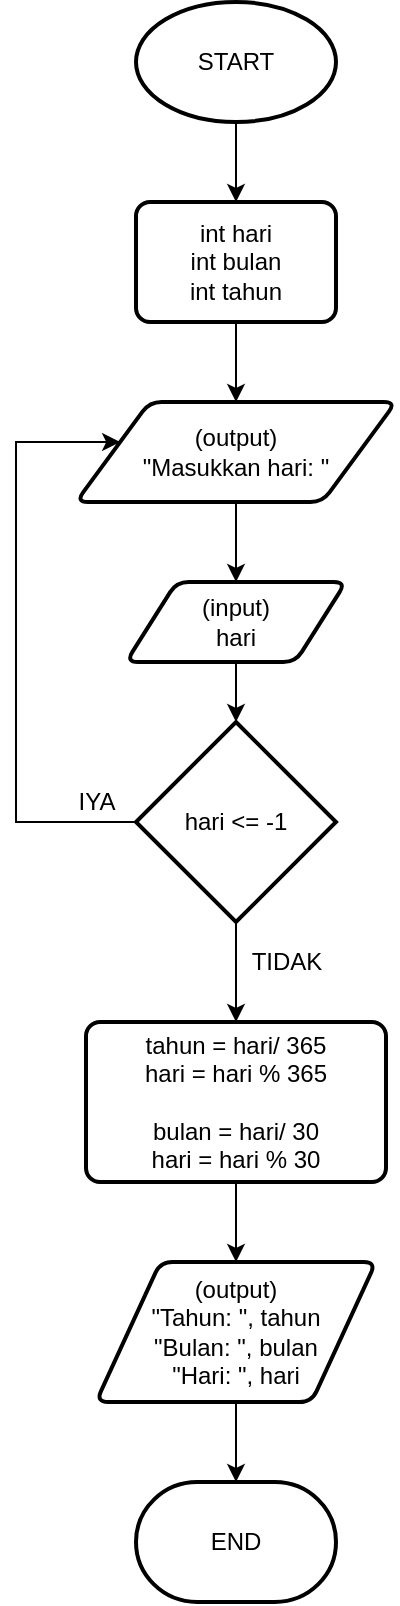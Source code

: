 <mxfile version="15.5.0" type="device"><diagram id="NjavtBtRVCm17nqcyq4P" name="Page-1"><mxGraphModel dx="868" dy="460" grid="1" gridSize="10" guides="1" tooltips="1" connect="1" arrows="1" fold="1" page="1" pageScale="1" pageWidth="827" pageHeight="1169" math="0" shadow="0"><root><mxCell id="0"/><mxCell id="1" parent="0"/><mxCell id="KRdhMwsyTd6CtJy7s9Zo-1" value="" style="edgeStyle=orthogonalEdgeStyle;rounded=0;orthogonalLoop=1;jettySize=auto;html=1;" parent="1" source="KRdhMwsyTd6CtJy7s9Zo-2" target="KRdhMwsyTd6CtJy7s9Zo-4" edge="1"><mxGeometry relative="1" as="geometry"/></mxCell><mxCell id="KRdhMwsyTd6CtJy7s9Zo-2" value="START" style="strokeWidth=2;html=1;shape=mxgraph.flowchart.start_1;whiteSpace=wrap;" parent="1" vertex="1"><mxGeometry x="160" y="30" width="100" height="60" as="geometry"/></mxCell><mxCell id="KRdhMwsyTd6CtJy7s9Zo-3" value="" style="edgeStyle=orthogonalEdgeStyle;rounded=0;orthogonalLoop=1;jettySize=auto;html=1;" parent="1" source="KRdhMwsyTd6CtJy7s9Zo-4" target="KRdhMwsyTd6CtJy7s9Zo-6" edge="1"><mxGeometry relative="1" as="geometry"/></mxCell><mxCell id="KRdhMwsyTd6CtJy7s9Zo-4" value="int hari&lt;br&gt;int bulan&lt;br&gt;int tahun" style="rounded=1;whiteSpace=wrap;html=1;absoluteArcSize=1;arcSize=14;strokeWidth=2;" parent="1" vertex="1"><mxGeometry x="160" y="130" width="100" height="60" as="geometry"/></mxCell><mxCell id="KRdhMwsyTd6CtJy7s9Zo-5" value="" style="edgeStyle=orthogonalEdgeStyle;rounded=0;orthogonalLoop=1;jettySize=auto;html=1;" parent="1" source="KRdhMwsyTd6CtJy7s9Zo-6" target="KRdhMwsyTd6CtJy7s9Zo-8" edge="1"><mxGeometry relative="1" as="geometry"/></mxCell><mxCell id="KRdhMwsyTd6CtJy7s9Zo-6" value="(output)&lt;br&gt;&quot;Masukkan hari: &quot;" style="shape=parallelogram;html=1;strokeWidth=2;perimeter=parallelogramPerimeter;whiteSpace=wrap;rounded=1;arcSize=12;size=0.23;" parent="1" vertex="1"><mxGeometry x="130" y="230" width="160" height="50" as="geometry"/></mxCell><mxCell id="4BYSYGfu1KSv3CtLuxre-3" value="" style="edgeStyle=orthogonalEdgeStyle;rounded=0;orthogonalLoop=1;jettySize=auto;html=1;" parent="1" source="KRdhMwsyTd6CtJy7s9Zo-8" target="4BYSYGfu1KSv3CtLuxre-1" edge="1"><mxGeometry relative="1" as="geometry"/></mxCell><mxCell id="KRdhMwsyTd6CtJy7s9Zo-8" value="(input)&lt;br&gt;hari" style="shape=parallelogram;html=1;strokeWidth=2;perimeter=parallelogramPerimeter;whiteSpace=wrap;rounded=1;arcSize=12;size=0.23;" parent="1" vertex="1"><mxGeometry x="155" y="320" width="110" height="40" as="geometry"/></mxCell><mxCell id="KRdhMwsyTd6CtJy7s9Zo-9" value="" style="edgeStyle=orthogonalEdgeStyle;rounded=0;orthogonalLoop=1;jettySize=auto;html=1;" parent="1" source="KRdhMwsyTd6CtJy7s9Zo-10" target="KRdhMwsyTd6CtJy7s9Zo-12" edge="1"><mxGeometry relative="1" as="geometry"/></mxCell><mxCell id="KRdhMwsyTd6CtJy7s9Zo-10" value="tahun = hari/ 365&lt;br&gt;hari = hari % 365&lt;br&gt;&lt;br&gt;bulan = hari/ 30&lt;br&gt;hari = hari % 30" style="rounded=1;whiteSpace=wrap;html=1;absoluteArcSize=1;arcSize=14;strokeWidth=2;" parent="1" vertex="1"><mxGeometry x="135" y="540" width="150" height="80" as="geometry"/></mxCell><mxCell id="KRdhMwsyTd6CtJy7s9Zo-11" value="" style="edgeStyle=orthogonalEdgeStyle;rounded=0;orthogonalLoop=1;jettySize=auto;html=1;" parent="1" source="KRdhMwsyTd6CtJy7s9Zo-12" target="KRdhMwsyTd6CtJy7s9Zo-13" edge="1"><mxGeometry relative="1" as="geometry"/></mxCell><mxCell id="KRdhMwsyTd6CtJy7s9Zo-12" value="(output)&lt;br&gt;&quot;Tahun: &quot;, tahun&lt;br&gt;&quot;Bulan: &quot;, bulan&lt;br&gt;&quot;Hari: &quot;, hari" style="shape=parallelogram;html=1;strokeWidth=2;perimeter=parallelogramPerimeter;whiteSpace=wrap;rounded=1;arcSize=12;size=0.23;" parent="1" vertex="1"><mxGeometry x="140" y="660" width="140" height="70" as="geometry"/></mxCell><mxCell id="KRdhMwsyTd6CtJy7s9Zo-13" value="END" style="strokeWidth=2;html=1;shape=mxgraph.flowchart.terminator;whiteSpace=wrap;" parent="1" vertex="1"><mxGeometry x="160" y="770" width="100" height="60" as="geometry"/></mxCell><mxCell id="4BYSYGfu1KSv3CtLuxre-2" style="edgeStyle=orthogonalEdgeStyle;rounded=0;orthogonalLoop=1;jettySize=auto;html=1;" parent="1" source="4BYSYGfu1KSv3CtLuxre-1" target="KRdhMwsyTd6CtJy7s9Zo-6" edge="1"><mxGeometry relative="1" as="geometry"><mxPoint x="80" y="250" as="targetPoint"/><Array as="points"><mxPoint x="100" y="440"/><mxPoint x="100" y="250"/></Array></mxGeometry></mxCell><mxCell id="4BYSYGfu1KSv3CtLuxre-4" value="" style="edgeStyle=orthogonalEdgeStyle;rounded=0;orthogonalLoop=1;jettySize=auto;html=1;" parent="1" source="4BYSYGfu1KSv3CtLuxre-1" target="KRdhMwsyTd6CtJy7s9Zo-10" edge="1"><mxGeometry relative="1" as="geometry"/></mxCell><mxCell id="4BYSYGfu1KSv3CtLuxre-1" value="hari &amp;lt;= -1" style="strokeWidth=2;html=1;shape=mxgraph.flowchart.decision;whiteSpace=wrap;" parent="1" vertex="1"><mxGeometry x="160" y="390" width="100" height="100" as="geometry"/></mxCell><mxCell id="4BYSYGfu1KSv3CtLuxre-5" value="IYA" style="text;html=1;align=center;verticalAlign=middle;resizable=0;points=[];autosize=1;strokeColor=none;fillColor=none;" parent="1" vertex="1"><mxGeometry x="125" y="420" width="30" height="20" as="geometry"/></mxCell><mxCell id="4BYSYGfu1KSv3CtLuxre-6" value="TIDAK" style="text;html=1;align=center;verticalAlign=middle;resizable=0;points=[];autosize=1;strokeColor=none;fillColor=none;" parent="1" vertex="1"><mxGeometry x="210" y="500" width="50" height="20" as="geometry"/></mxCell></root></mxGraphModel></diagram></mxfile>